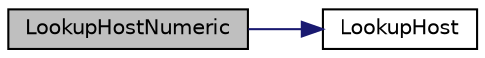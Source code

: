 digraph "LookupHostNumeric"
{
  edge [fontname="Helvetica",fontsize="10",labelfontname="Helvetica",labelfontsize="10"];
  node [fontname="Helvetica",fontsize="10",shape=record];
  rankdir="LR";
  Node111 [label="LookupHostNumeric",height=0.2,width=0.4,color="black", fillcolor="grey75", style="filled", fontcolor="black"];
  Node111 -> Node112 [color="midnightblue",fontsize="10",style="solid",fontname="Helvetica"];
  Node112 [label="LookupHost",height=0.2,width=0.4,color="black", fillcolor="white", style="filled",URL="$netbase_8cpp.html#a3cdc8ba9f8d72752ff5cdd1e7407cdef"];
}
